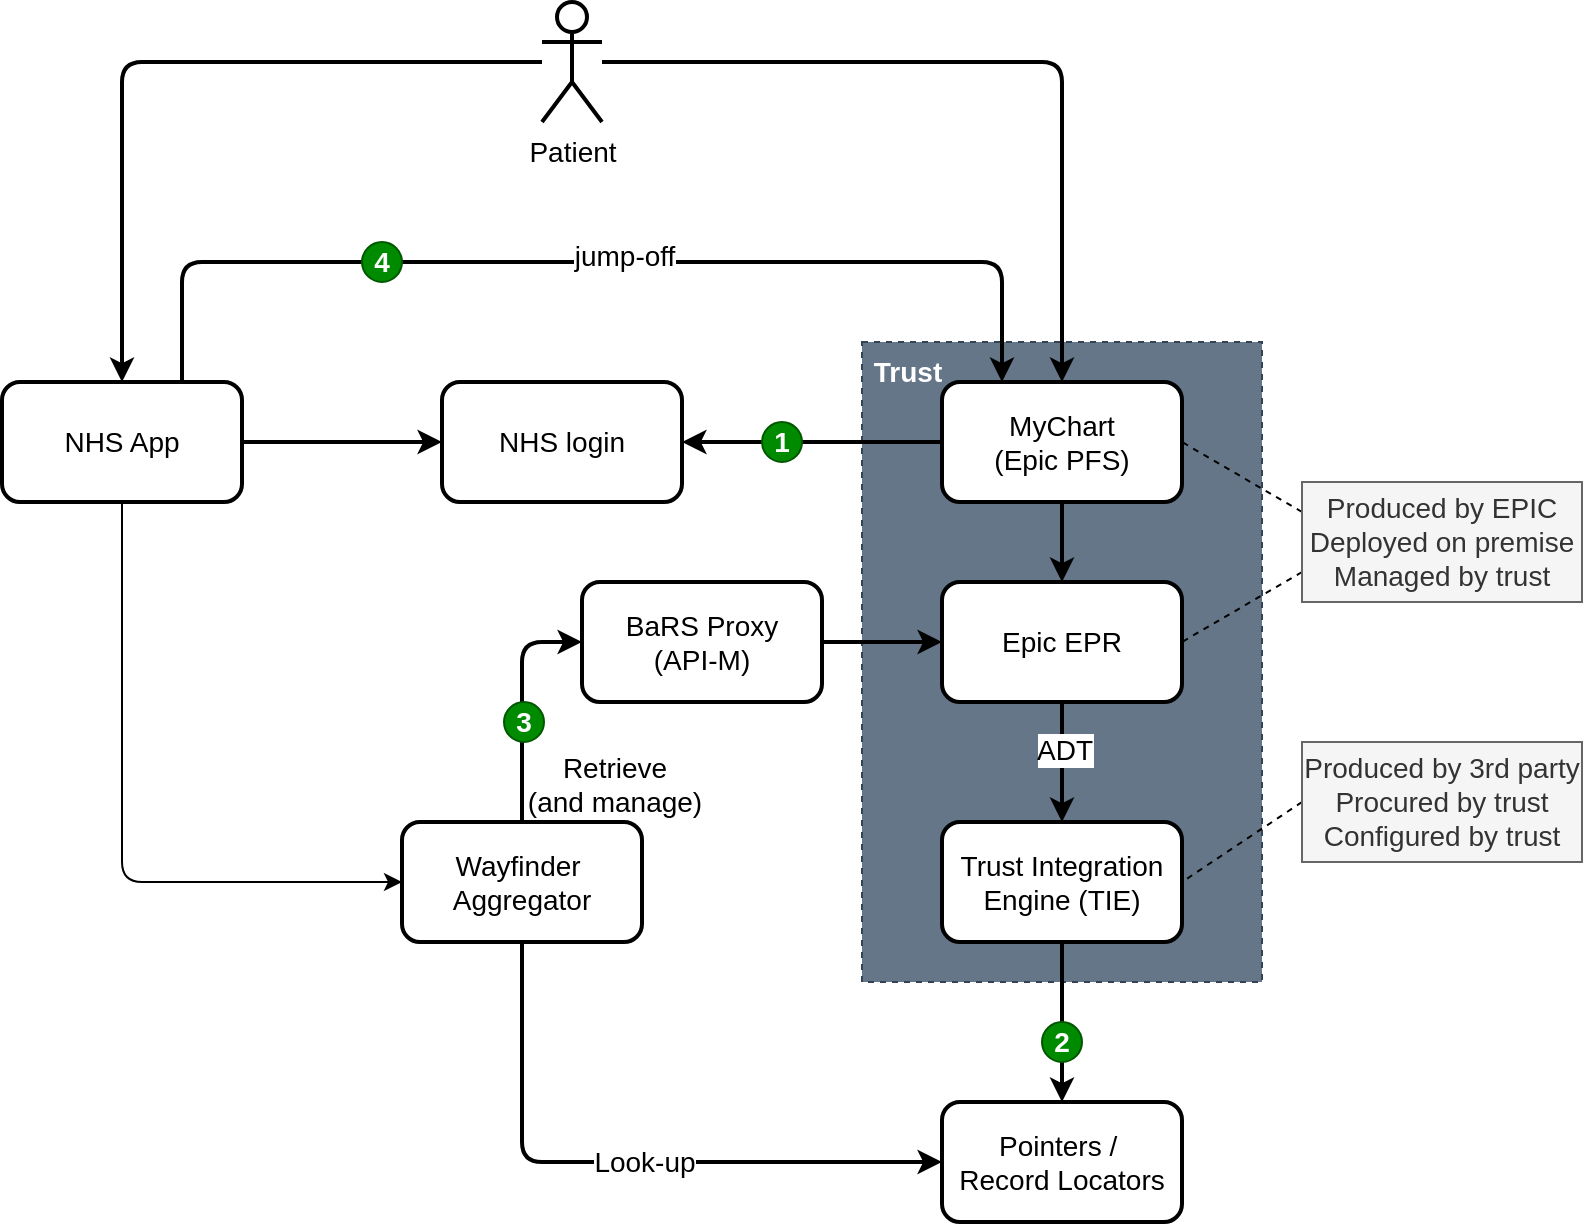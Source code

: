 <mxfile version="26.0.6">
  <diagram name="Page-1" id="HHtlFshpQ32gfU4k5V_X">
    <mxGraphModel dx="1562" dy="810" grid="1" gridSize="10" guides="1" tooltips="1" connect="1" arrows="1" fold="1" page="1" pageScale="1" pageWidth="827" pageHeight="1169" math="0" shadow="0">
      <root>
        <mxCell id="0" />
        <mxCell id="1" parent="0" />
        <mxCell id="42vADjcBvc1gCo-mJGIS-1" value="&amp;nbsp;Trust" style="rounded=0;whiteSpace=wrap;html=1;dashed=1;align=left;verticalAlign=top;fontStyle=1;fillColor=#647687;strokeColor=#314354;fontSize=14;fontColor=#ffffff;" vertex="1" parent="1">
          <mxGeometry x="449" y="190" width="200" height="320" as="geometry" />
        </mxCell>
        <mxCell id="42vADjcBvc1gCo-mJGIS-2" style="edgeStyle=orthogonalEdgeStyle;rounded=0;orthogonalLoop=1;jettySize=auto;html=1;entryX=0.5;entryY=0;entryDx=0;entryDy=0;strokeWidth=2;fontSize=14;" edge="1" parent="1" source="42vADjcBvc1gCo-mJGIS-4" target="42vADjcBvc1gCo-mJGIS-6">
          <mxGeometry relative="1" as="geometry" />
        </mxCell>
        <mxCell id="42vADjcBvc1gCo-mJGIS-3" value="ADT" style="edgeLabel;html=1;align=center;verticalAlign=middle;resizable=0;points=[];fontSize=14;" vertex="1" connectable="0" parent="42vADjcBvc1gCo-mJGIS-2">
          <mxGeometry x="-0.2" y="1" relative="1" as="geometry">
            <mxPoint as="offset" />
          </mxGeometry>
        </mxCell>
        <mxCell id="42vADjcBvc1gCo-mJGIS-4" value="Epic EPR" style="rounded=1;whiteSpace=wrap;html=1;strokeWidth=2;fontSize=14;" vertex="1" parent="1">
          <mxGeometry x="489" y="310" width="120" height="60" as="geometry" />
        </mxCell>
        <mxCell id="42vADjcBvc1gCo-mJGIS-5" style="edgeStyle=orthogonalEdgeStyle;rounded=0;orthogonalLoop=1;jettySize=auto;html=1;strokeWidth=2;fontSize=14;" edge="1" parent="1" source="42vADjcBvc1gCo-mJGIS-6" target="42vADjcBvc1gCo-mJGIS-12">
          <mxGeometry relative="1" as="geometry" />
        </mxCell>
        <mxCell id="42vADjcBvc1gCo-mJGIS-6" value="Trust Integration Engine (TIE)" style="rounded=1;whiteSpace=wrap;html=1;strokeWidth=2;fontSize=14;" vertex="1" parent="1">
          <mxGeometry x="489" y="430" width="120" height="60" as="geometry" />
        </mxCell>
        <mxCell id="42vADjcBvc1gCo-mJGIS-7" style="rounded=0;orthogonalLoop=1;jettySize=auto;html=1;entryX=1;entryY=0.5;entryDx=0;entryDy=0;endArrow=none;endFill=0;exitX=0;exitY=0.75;exitDx=0;exitDy=0;dashed=1;fontSize=14;" edge="1" parent="1" source="42vADjcBvc1gCo-mJGIS-9" target="42vADjcBvc1gCo-mJGIS-4">
          <mxGeometry relative="1" as="geometry" />
        </mxCell>
        <mxCell id="42vADjcBvc1gCo-mJGIS-8" style="rounded=0;orthogonalLoop=1;jettySize=auto;html=1;entryX=1;entryY=0.5;entryDx=0;entryDy=0;endArrow=none;endFill=0;exitX=0;exitY=0.25;exitDx=0;exitDy=0;dashed=1;fontSize=14;" edge="1" parent="1" source="42vADjcBvc1gCo-mJGIS-9" target="42vADjcBvc1gCo-mJGIS-29">
          <mxGeometry relative="1" as="geometry" />
        </mxCell>
        <mxCell id="42vADjcBvc1gCo-mJGIS-9" value="Produced by EPIC&lt;div&gt;Deployed on premise&lt;/div&gt;&lt;div&gt;Managed by trust&lt;/div&gt;" style="rounded=0;whiteSpace=wrap;html=1;fillColor=#f5f5f5;fontColor=#333333;strokeColor=#666666;fontSize=14;" vertex="1" parent="1">
          <mxGeometry x="669" y="260" width="140" height="60" as="geometry" />
        </mxCell>
        <mxCell id="42vADjcBvc1gCo-mJGIS-10" style="rounded=0;orthogonalLoop=1;jettySize=auto;html=1;entryX=1;entryY=0.5;entryDx=0;entryDy=0;endArrow=none;endFill=0;exitX=0;exitY=0.5;exitDx=0;exitDy=0;dashed=1;fontSize=14;" edge="1" parent="1" source="42vADjcBvc1gCo-mJGIS-11" target="42vADjcBvc1gCo-mJGIS-6">
          <mxGeometry relative="1" as="geometry" />
        </mxCell>
        <mxCell id="42vADjcBvc1gCo-mJGIS-11" value="Produced by 3rd party&lt;div&gt;Procured by trust&lt;br&gt;&lt;div&gt;Configured by trust&lt;/div&gt;&lt;/div&gt;" style="rounded=0;whiteSpace=wrap;html=1;fillColor=#f5f5f5;fontColor=#333333;strokeColor=#666666;fontSize=14;" vertex="1" parent="1">
          <mxGeometry x="669" y="390" width="140" height="60" as="geometry" />
        </mxCell>
        <mxCell id="42vADjcBvc1gCo-mJGIS-12" value="Pointers /&amp;nbsp;&lt;div&gt;Record Locators&lt;/div&gt;" style="rounded=1;whiteSpace=wrap;html=1;strokeWidth=2;fontSize=14;" vertex="1" parent="1">
          <mxGeometry x="489" y="570" width="120" height="60" as="geometry" />
        </mxCell>
        <mxCell id="42vADjcBvc1gCo-mJGIS-13" style="edgeStyle=orthogonalEdgeStyle;rounded=1;orthogonalLoop=1;jettySize=auto;html=1;entryX=0;entryY=0.5;entryDx=0;entryDy=0;exitX=0.5;exitY=1;exitDx=0;exitDy=0;curved=0;strokeWidth=2;fontSize=14;" edge="1" parent="1" source="42vADjcBvc1gCo-mJGIS-17" target="42vADjcBvc1gCo-mJGIS-12">
          <mxGeometry relative="1" as="geometry" />
        </mxCell>
        <mxCell id="42vADjcBvc1gCo-mJGIS-14" value="Look-up" style="edgeLabel;html=1;align=center;verticalAlign=middle;resizable=0;points=[];fontSize=14;" vertex="1" connectable="0" parent="42vADjcBvc1gCo-mJGIS-13">
          <mxGeometry x="0.069" relative="1" as="geometry">
            <mxPoint as="offset" />
          </mxGeometry>
        </mxCell>
        <mxCell id="42vADjcBvc1gCo-mJGIS-15" style="edgeStyle=orthogonalEdgeStyle;rounded=1;orthogonalLoop=1;jettySize=auto;html=1;entryX=0;entryY=0.5;entryDx=0;entryDy=0;exitX=0.5;exitY=0;exitDx=0;exitDy=0;curved=0;strokeWidth=2;fontSize=14;" edge="1" parent="1" source="42vADjcBvc1gCo-mJGIS-17" target="42vADjcBvc1gCo-mJGIS-35">
          <mxGeometry relative="1" as="geometry" />
        </mxCell>
        <mxCell id="42vADjcBvc1gCo-mJGIS-16" value="Retrieve&lt;div&gt;(and manage)&lt;/div&gt;" style="edgeLabel;html=1;align=center;verticalAlign=middle;resizable=0;points=[];labelBackgroundColor=none;fontSize=14;" vertex="1" connectable="0" parent="42vADjcBvc1gCo-mJGIS-15">
          <mxGeometry x="-0.108" relative="1" as="geometry">
            <mxPoint x="46" y="34" as="offset" />
          </mxGeometry>
        </mxCell>
        <mxCell id="42vADjcBvc1gCo-mJGIS-17" value="Wayfinder&amp;nbsp;&lt;div&gt;Aggregator&lt;/div&gt;" style="rounded=1;whiteSpace=wrap;html=1;strokeWidth=2;fontSize=14;" vertex="1" parent="1">
          <mxGeometry x="219" y="430" width="120" height="60" as="geometry" />
        </mxCell>
        <mxCell id="42vADjcBvc1gCo-mJGIS-18" style="edgeStyle=orthogonalEdgeStyle;rounded=0;orthogonalLoop=1;jettySize=auto;html=1;entryX=0;entryY=0.5;entryDx=0;entryDy=0;strokeWidth=2;fontSize=14;" edge="1" parent="1" source="42vADjcBvc1gCo-mJGIS-22" target="42vADjcBvc1gCo-mJGIS-23">
          <mxGeometry relative="1" as="geometry" />
        </mxCell>
        <mxCell id="42vADjcBvc1gCo-mJGIS-19" style="edgeStyle=orthogonalEdgeStyle;rounded=1;orthogonalLoop=1;jettySize=auto;html=1;entryX=0;entryY=0.5;entryDx=0;entryDy=0;exitX=0.5;exitY=1;exitDx=0;exitDy=0;curved=0;fontSize=14;" edge="1" parent="1" source="42vADjcBvc1gCo-mJGIS-22" target="42vADjcBvc1gCo-mJGIS-17">
          <mxGeometry relative="1" as="geometry" />
        </mxCell>
        <mxCell id="42vADjcBvc1gCo-mJGIS-20" style="edgeStyle=orthogonalEdgeStyle;rounded=1;orthogonalLoop=1;jettySize=auto;html=1;exitX=0.75;exitY=0;exitDx=0;exitDy=0;entryX=0.25;entryY=0;entryDx=0;entryDy=0;curved=0;strokeWidth=2;fontSize=14;" edge="1" parent="1" source="42vADjcBvc1gCo-mJGIS-22" target="42vADjcBvc1gCo-mJGIS-29">
          <mxGeometry relative="1" as="geometry">
            <Array as="points">
              <mxPoint x="109" y="150" />
              <mxPoint x="519" y="150" />
            </Array>
          </mxGeometry>
        </mxCell>
        <mxCell id="42vADjcBvc1gCo-mJGIS-21" value="jump-off" style="edgeLabel;html=1;align=center;verticalAlign=middle;resizable=0;points=[];fontSize=14;" vertex="1" connectable="0" parent="42vADjcBvc1gCo-mJGIS-20">
          <mxGeometry x="0.059" y="3" relative="1" as="geometry">
            <mxPoint as="offset" />
          </mxGeometry>
        </mxCell>
        <mxCell id="42vADjcBvc1gCo-mJGIS-22" value="NHS App" style="rounded=1;whiteSpace=wrap;html=1;strokeWidth=2;fontSize=14;" vertex="1" parent="1">
          <mxGeometry x="19" y="210" width="120" height="60" as="geometry" />
        </mxCell>
        <mxCell id="42vADjcBvc1gCo-mJGIS-23" value="NHS login" style="rounded=1;whiteSpace=wrap;html=1;strokeWidth=2;fontSize=14;" vertex="1" parent="1">
          <mxGeometry x="239" y="210" width="120" height="60" as="geometry" />
        </mxCell>
        <mxCell id="42vADjcBvc1gCo-mJGIS-24" style="edgeStyle=orthogonalEdgeStyle;rounded=1;orthogonalLoop=1;jettySize=auto;html=1;curved=0;strokeWidth=2;fontSize=14;" edge="1" parent="1" source="42vADjcBvc1gCo-mJGIS-26" target="42vADjcBvc1gCo-mJGIS-22">
          <mxGeometry relative="1" as="geometry" />
        </mxCell>
        <mxCell id="42vADjcBvc1gCo-mJGIS-25" style="edgeStyle=orthogonalEdgeStyle;rounded=1;orthogonalLoop=1;jettySize=auto;html=1;curved=0;strokeWidth=2;fontSize=14;" edge="1" parent="1" source="42vADjcBvc1gCo-mJGIS-26" target="42vADjcBvc1gCo-mJGIS-29">
          <mxGeometry relative="1" as="geometry" />
        </mxCell>
        <mxCell id="42vADjcBvc1gCo-mJGIS-26" value="Patient" style="shape=umlActor;verticalLabelPosition=bottom;verticalAlign=top;html=1;outlineConnect=0;fontSize=14;strokeWidth=2;" vertex="1" parent="1">
          <mxGeometry x="289" y="20" width="30" height="60" as="geometry" />
        </mxCell>
        <mxCell id="42vADjcBvc1gCo-mJGIS-27" value="" style="edgeStyle=orthogonalEdgeStyle;rounded=0;orthogonalLoop=1;jettySize=auto;html=1;strokeWidth=2;fontSize=14;" edge="1" parent="1" source="42vADjcBvc1gCo-mJGIS-29" target="42vADjcBvc1gCo-mJGIS-4">
          <mxGeometry relative="1" as="geometry" />
        </mxCell>
        <mxCell id="42vADjcBvc1gCo-mJGIS-28" style="edgeStyle=orthogonalEdgeStyle;rounded=0;orthogonalLoop=1;jettySize=auto;html=1;entryX=1;entryY=0.5;entryDx=0;entryDy=0;strokeWidth=2;fontSize=14;" edge="1" parent="1" source="42vADjcBvc1gCo-mJGIS-29" target="42vADjcBvc1gCo-mJGIS-23">
          <mxGeometry relative="1" as="geometry" />
        </mxCell>
        <mxCell id="42vADjcBvc1gCo-mJGIS-29" value="MyChart&lt;div&gt;(Epic PFS)&lt;/div&gt;" style="rounded=1;whiteSpace=wrap;html=1;strokeWidth=2;fontSize=14;" vertex="1" parent="1">
          <mxGeometry x="489" y="210" width="120" height="60" as="geometry" />
        </mxCell>
        <mxCell id="42vADjcBvc1gCo-mJGIS-30" value="1" style="ellipse;whiteSpace=wrap;html=1;aspect=fixed;fillColor=#008a00;strokeColor=#005700;fontSize=14;fontColor=#ffffff;fontStyle=1" vertex="1" parent="1">
          <mxGeometry x="399" y="230" width="20" height="20" as="geometry" />
        </mxCell>
        <mxCell id="42vADjcBvc1gCo-mJGIS-31" value="2" style="ellipse;whiteSpace=wrap;html=1;aspect=fixed;fillColor=#008a00;strokeColor=#005700;fontSize=14;fontColor=#ffffff;fontStyle=1" vertex="1" parent="1">
          <mxGeometry x="539" y="530" width="20" height="20" as="geometry" />
        </mxCell>
        <mxCell id="42vADjcBvc1gCo-mJGIS-32" value="3" style="ellipse;whiteSpace=wrap;html=1;aspect=fixed;fillColor=#008a00;strokeColor=#005700;fontSize=14;fontColor=#ffffff;fontStyle=1" vertex="1" parent="1">
          <mxGeometry x="270" y="370" width="20" height="20" as="geometry" />
        </mxCell>
        <mxCell id="42vADjcBvc1gCo-mJGIS-33" value="4" style="ellipse;whiteSpace=wrap;html=1;aspect=fixed;fillColor=#008a00;strokeColor=#005700;fontSize=14;fontColor=#ffffff;fontStyle=1" vertex="1" parent="1">
          <mxGeometry x="199" y="140" width="20" height="20" as="geometry" />
        </mxCell>
        <mxCell id="42vADjcBvc1gCo-mJGIS-34" style="edgeStyle=orthogonalEdgeStyle;rounded=0;orthogonalLoop=1;jettySize=auto;html=1;entryX=0;entryY=0.5;entryDx=0;entryDy=0;strokeWidth=2;fontSize=14;" edge="1" parent="1" source="42vADjcBvc1gCo-mJGIS-35" target="42vADjcBvc1gCo-mJGIS-4">
          <mxGeometry relative="1" as="geometry" />
        </mxCell>
        <mxCell id="42vADjcBvc1gCo-mJGIS-35" value="BaRS Proxy&lt;div&gt;(API-M)&lt;/div&gt;" style="rounded=1;whiteSpace=wrap;html=1;strokeWidth=2;fontSize=14;" vertex="1" parent="1">
          <mxGeometry x="309" y="310" width="120" height="60" as="geometry" />
        </mxCell>
      </root>
    </mxGraphModel>
  </diagram>
</mxfile>

